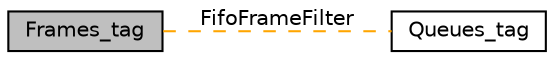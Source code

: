 digraph "Frames_tag"
{
  edge [fontname="Helvetica",fontsize="10",labelfontname="Helvetica",labelfontsize="10"];
  node [fontname="Helvetica",fontsize="10",shape=record];
  rankdir=LR;
  Node0 [label="Frames_tag",height=0.2,width=0.4,color="black", fillcolor="grey75", style="filled", fontcolor="black"];
  Node1 [label="Queues_tag",height=0.2,width=0.4,color="black", fillcolor="white", style="filled",URL="$group__queues__tag.html",tooltip="Multiprocessing queues/fifos. "];
  Node0->Node1 [shape=plaintext, label="FifoFrameFilter", color="orange", dir="none", style="dashed"];
}
